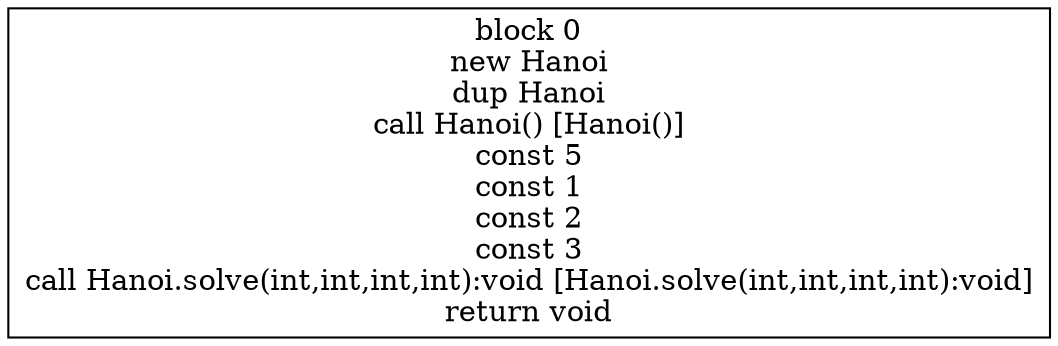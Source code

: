 digraph "Hanoi.main():void" {
size = "11,7.5";
codeblock_0 [ shape = box, label = "block 0\nnew Hanoi\ndup Hanoi\ncall Hanoi() [Hanoi()]\nconst 5\nconst 1\nconst 2\nconst 3\ncall Hanoi.solve(int,int,int,int):void [Hanoi.solve(int,int,int,int):void]\nreturn void"];
}